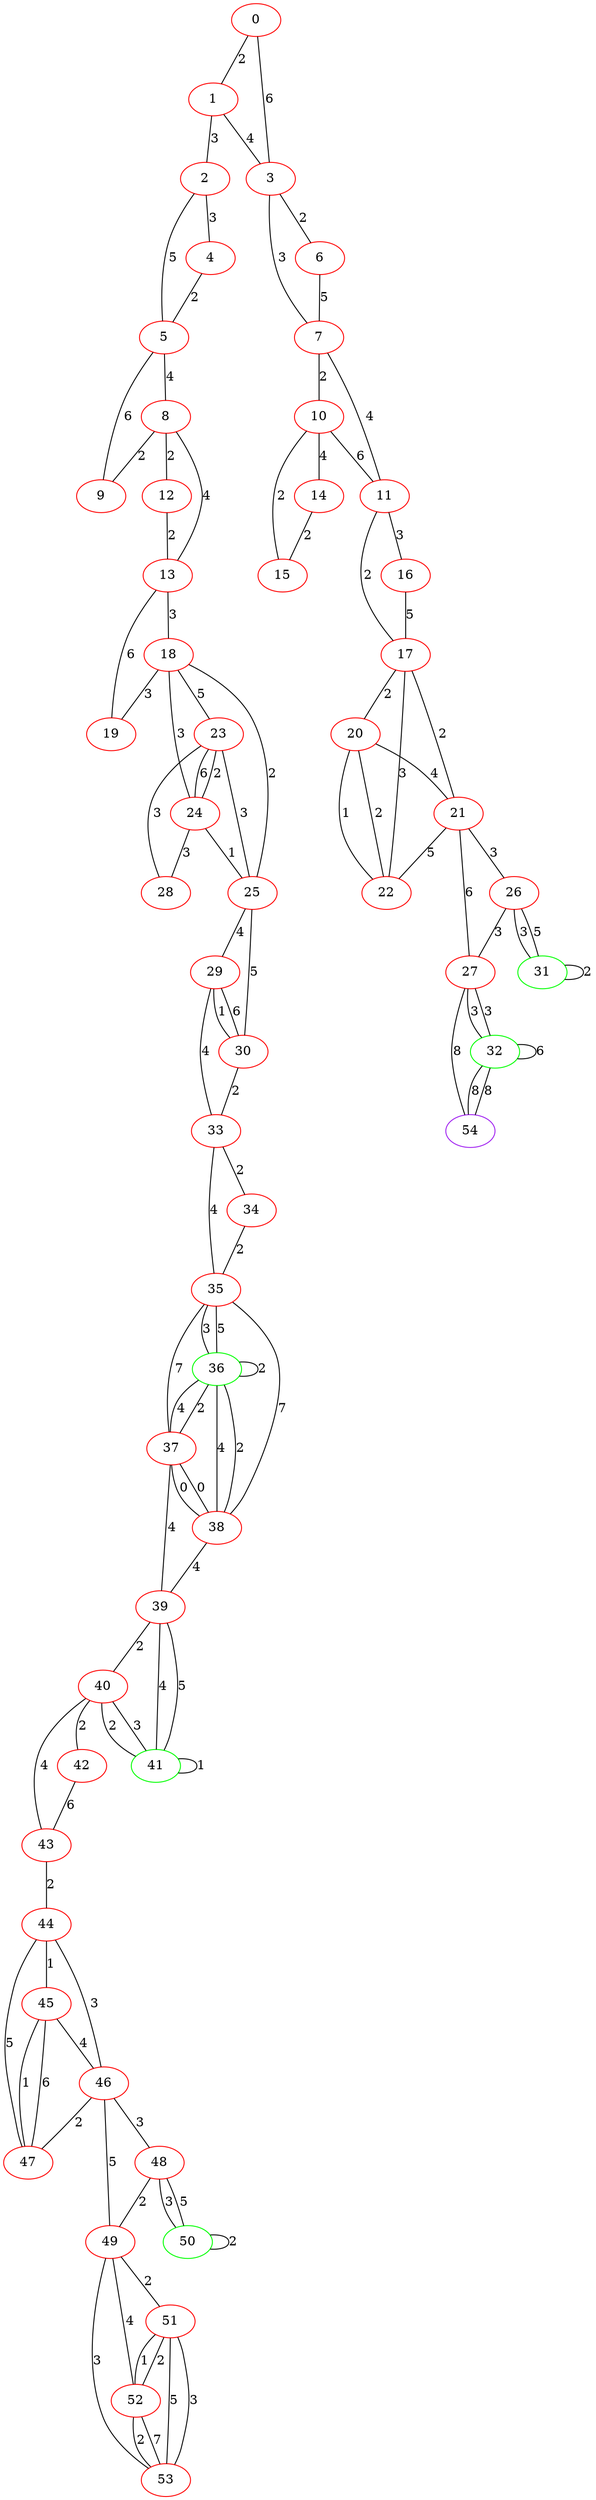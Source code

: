 graph "" {
0 [color=red, weight=1];
1 [color=red, weight=1];
2 [color=red, weight=1];
3 [color=red, weight=1];
4 [color=red, weight=1];
5 [color=red, weight=1];
6 [color=red, weight=1];
7 [color=red, weight=1];
8 [color=red, weight=1];
9 [color=red, weight=1];
10 [color=red, weight=1];
11 [color=red, weight=1];
12 [color=red, weight=1];
13 [color=red, weight=1];
14 [color=red, weight=1];
15 [color=red, weight=1];
16 [color=red, weight=1];
17 [color=red, weight=1];
18 [color=red, weight=1];
19 [color=red, weight=1];
20 [color=red, weight=1];
21 [color=red, weight=1];
22 [color=red, weight=1];
23 [color=red, weight=1];
24 [color=red, weight=1];
25 [color=red, weight=1];
26 [color=red, weight=1];
27 [color=red, weight=1];
28 [color=red, weight=1];
29 [color=red, weight=1];
30 [color=red, weight=1];
31 [color=green, weight=2];
32 [color=green, weight=2];
33 [color=red, weight=1];
34 [color=red, weight=1];
35 [color=red, weight=1];
36 [color=green, weight=2];
37 [color=red, weight=1];
38 [color=red, weight=1];
39 [color=red, weight=1];
40 [color=red, weight=1];
41 [color=green, weight=2];
42 [color=red, weight=1];
43 [color=red, weight=1];
44 [color=red, weight=1];
45 [color=red, weight=1];
46 [color=red, weight=1];
47 [color=red, weight=1];
48 [color=red, weight=1];
49 [color=red, weight=1];
50 [color=green, weight=2];
51 [color=red, weight=1];
52 [color=red, weight=1];
53 [color=red, weight=1];
54 [color=purple, weight=4];
0 -- 1  [key=0, label=2];
0 -- 3  [key=0, label=6];
1 -- 2  [key=0, label=3];
1 -- 3  [key=0, label=4];
2 -- 4  [key=0, label=3];
2 -- 5  [key=0, label=5];
3 -- 6  [key=0, label=2];
3 -- 7  [key=0, label=3];
4 -- 5  [key=0, label=2];
5 -- 8  [key=0, label=4];
5 -- 9  [key=0, label=6];
6 -- 7  [key=0, label=5];
7 -- 10  [key=0, label=2];
7 -- 11  [key=0, label=4];
8 -- 9  [key=0, label=2];
8 -- 12  [key=0, label=2];
8 -- 13  [key=0, label=4];
10 -- 15  [key=0, label=2];
10 -- 11  [key=0, label=6];
10 -- 14  [key=0, label=4];
11 -- 16  [key=0, label=3];
11 -- 17  [key=0, label=2];
12 -- 13  [key=0, label=2];
13 -- 18  [key=0, label=3];
13 -- 19  [key=0, label=6];
14 -- 15  [key=0, label=2];
16 -- 17  [key=0, label=5];
17 -- 20  [key=0, label=2];
17 -- 21  [key=0, label=2];
17 -- 22  [key=0, label=3];
18 -- 24  [key=0, label=3];
18 -- 25  [key=0, label=2];
18 -- 19  [key=0, label=3];
18 -- 23  [key=0, label=5];
20 -- 21  [key=0, label=4];
20 -- 22  [key=0, label=1];
20 -- 22  [key=1, label=2];
21 -- 26  [key=0, label=3];
21 -- 27  [key=0, label=6];
21 -- 22  [key=0, label=5];
23 -- 24  [key=0, label=6];
23 -- 24  [key=1, label=2];
23 -- 25  [key=0, label=3];
23 -- 28  [key=0, label=3];
24 -- 25  [key=0, label=1];
24 -- 28  [key=0, label=3];
25 -- 29  [key=0, label=4];
25 -- 30  [key=0, label=5];
26 -- 27  [key=0, label=3];
26 -- 31  [key=0, label=3];
26 -- 31  [key=1, label=5];
27 -- 32  [key=0, label=3];
27 -- 32  [key=1, label=3];
27 -- 54  [key=0, label=8];
29 -- 33  [key=0, label=4];
29 -- 30  [key=0, label=6];
29 -- 30  [key=1, label=1];
30 -- 33  [key=0, label=2];
31 -- 31  [key=0, label=2];
32 -- 32  [key=0, label=6];
32 -- 54  [key=0, label=8];
32 -- 54  [key=1, label=8];
33 -- 34  [key=0, label=2];
33 -- 35  [key=0, label=4];
34 -- 35  [key=0, label=2];
35 -- 36  [key=0, label=3];
35 -- 36  [key=1, label=5];
35 -- 37  [key=0, label=7];
35 -- 38  [key=0, label=7];
36 -- 36  [key=0, label=2];
36 -- 37  [key=0, label=4];
36 -- 37  [key=1, label=2];
36 -- 38  [key=0, label=4];
36 -- 38  [key=1, label=2];
37 -- 38  [key=0, label=0];
37 -- 38  [key=1, label=0];
37 -- 39  [key=0, label=4];
38 -- 39  [key=0, label=4];
39 -- 40  [key=0, label=2];
39 -- 41  [key=0, label=4];
39 -- 41  [key=1, label=5];
40 -- 41  [key=0, label=2];
40 -- 41  [key=1, label=3];
40 -- 42  [key=0, label=2];
40 -- 43  [key=0, label=4];
41 -- 41  [key=0, label=1];
42 -- 43  [key=0, label=6];
43 -- 44  [key=0, label=2];
44 -- 45  [key=0, label=1];
44 -- 46  [key=0, label=3];
44 -- 47  [key=0, label=5];
45 -- 46  [key=0, label=4];
45 -- 47  [key=0, label=1];
45 -- 47  [key=1, label=6];
46 -- 48  [key=0, label=3];
46 -- 49  [key=0, label=5];
46 -- 47  [key=0, label=2];
48 -- 49  [key=0, label=2];
48 -- 50  [key=0, label=3];
48 -- 50  [key=1, label=5];
49 -- 51  [key=0, label=2];
49 -- 52  [key=0, label=4];
49 -- 53  [key=0, label=3];
50 -- 50  [key=0, label=2];
51 -- 52  [key=0, label=2];
51 -- 52  [key=1, label=1];
51 -- 53  [key=0, label=5];
51 -- 53  [key=1, label=3];
52 -- 53  [key=0, label=7];
52 -- 53  [key=1, label=2];
}
